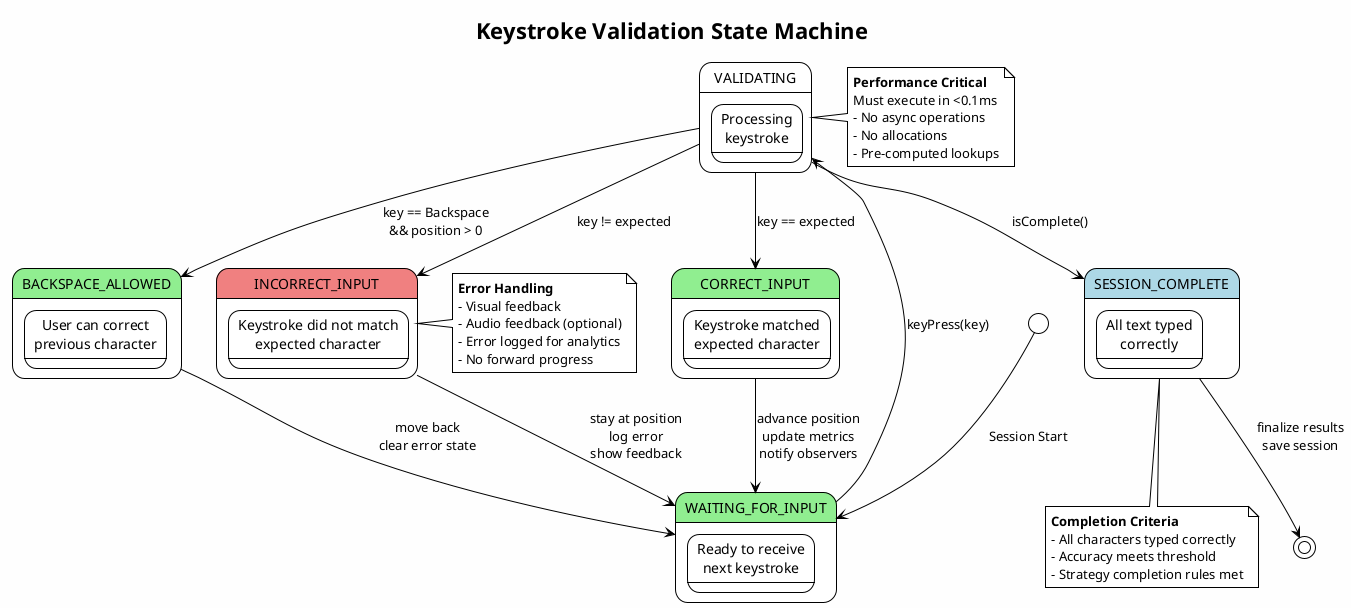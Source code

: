 @startuml Keystroke Validation State Machine
!theme plain
skinparam backgroundColor #FEFEFE
skinparam state {
  BackgroundColor<<Active>> LightGreen
  BackgroundColor<<Error>> LightCoral
  BackgroundColor<<Terminal>> LightBlue
}

title Keystroke Validation State Machine

[*] --> WAITING_FOR_INPUT : Session Start

state WAITING_FOR_INPUT <<Active>> {
  state "Ready to receive\nnext keystroke" as ready
}

state VALIDATING {
  state "Processing\nkeystroke" as processing
}

state CORRECT_INPUT <<Active>> {
  state "Keystroke matched\nexpected character" as correct
}

state INCORRECT_INPUT <<Error>> {
  state "Keystroke did not match\nexpected character" as incorrect
}

state BACKSPACE_ALLOWED <<Active>> {
  state "User can correct\nprevious character" as backspace
}

state SESSION_COMPLETE <<Terminal>> {
  state "All text typed\ncorrectly" as complete
}

WAITING_FOR_INPUT --> VALIDATING : keyPress(key)
VALIDATING --> CORRECT_INPUT : key == expected
VALIDATING --> INCORRECT_INPUT : key != expected
VALIDATING --> BACKSPACE_ALLOWED : key == Backspace\n&& position > 0
VALIDATING --> SESSION_COMPLETE : isComplete()

CORRECT_INPUT --> WAITING_FOR_INPUT : advance position\nupdate metrics\nnotify observers

INCORRECT_INPUT --> WAITING_FOR_INPUT : stay at position\nlog error\nshow feedback

BACKSPACE_ALLOWED --> WAITING_FOR_INPUT : move back\nclear error state

SESSION_COMPLETE --> [*] : finalize results\nsave session

note right of VALIDATING
  <b>Performance Critical</b>
  Must execute in <0.1ms
  - No async operations
  - No allocations
  - Pre-computed lookups
end note

note right of INCORRECT_INPUT
  <b>Error Handling</b>
  - Visual feedback
  - Audio feedback (optional)
  - Error logged for analytics
  - No forward progress
end note

note bottom of SESSION_COMPLETE
  <b>Completion Criteria</b>
  - All characters typed correctly
  - Accuracy meets threshold
  - Strategy completion rules met
end note

@enduml

